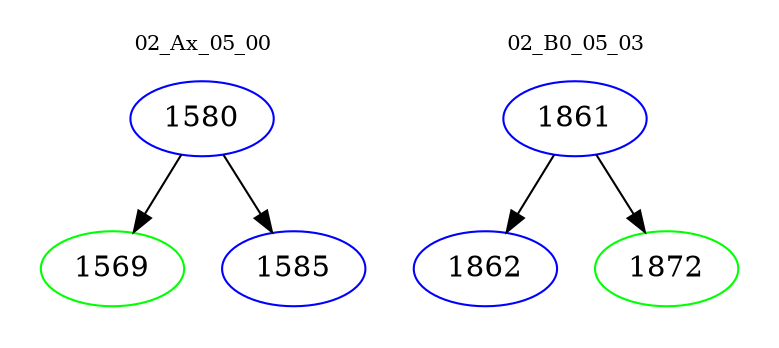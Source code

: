 digraph{
subgraph cluster_0 {
color = white
label = "02_Ax_05_00";
fontsize=10;
T0_1580 [label="1580", color="blue"]
T0_1580 -> T0_1569 [color="black"]
T0_1569 [label="1569", color="green"]
T0_1580 -> T0_1585 [color="black"]
T0_1585 [label="1585", color="blue"]
}
subgraph cluster_1 {
color = white
label = "02_B0_05_03";
fontsize=10;
T1_1861 [label="1861", color="blue"]
T1_1861 -> T1_1862 [color="black"]
T1_1862 [label="1862", color="blue"]
T1_1861 -> T1_1872 [color="black"]
T1_1872 [label="1872", color="green"]
}
}
